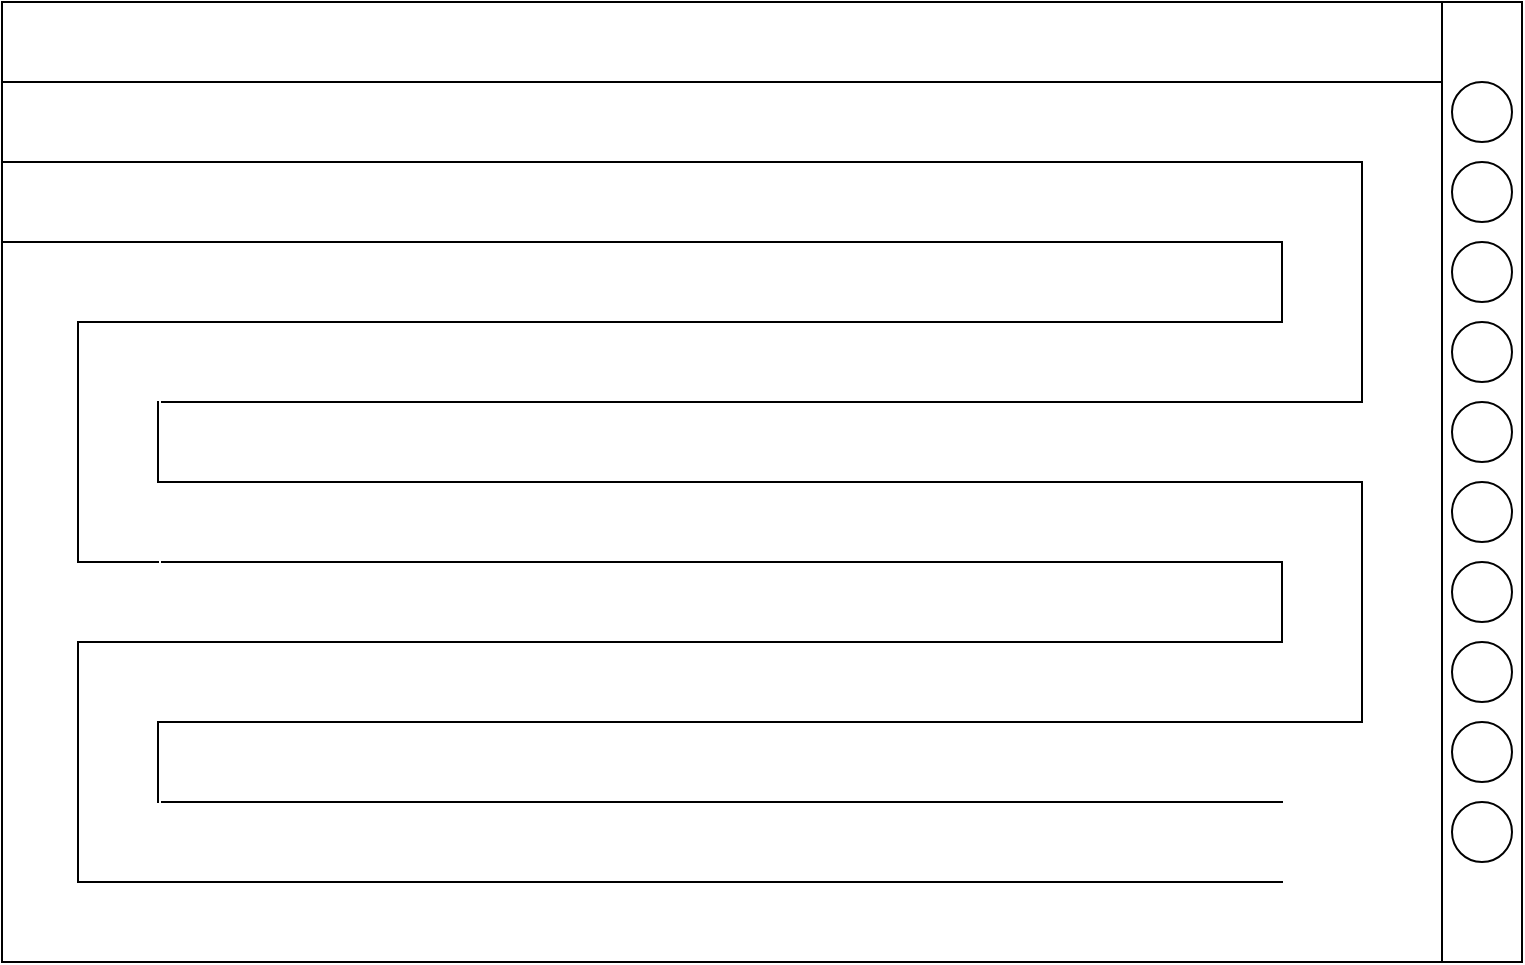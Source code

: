 <mxfile version="20.8.13" type="github">
  <diagram name="Page-1" id="zFE875iKLAENkuUcsFWu">
    <mxGraphModel dx="1007" dy="941" grid="1" gridSize="10" guides="1" tooltips="1" connect="1" arrows="1" fold="1" page="1" pageScale="1" pageWidth="850" pageHeight="1100" math="0" shadow="0">
      <root>
        <mxCell id="0" />
        <mxCell id="1" parent="0" />
        <mxCell id="jQFUmVb1L2Z8zy5BHqim-1" value="" style="swimlane;startSize=0;" vertex="1" parent="1">
          <mxGeometry x="40" y="160" width="760" height="480" as="geometry" />
        </mxCell>
        <mxCell id="jQFUmVb1L2Z8zy5BHqim-5" value="" style="rounded=0;whiteSpace=wrap;html=1;" vertex="1" parent="jQFUmVb1L2Z8zy5BHqim-1">
          <mxGeometry width="760" height="40" as="geometry" />
        </mxCell>
        <mxCell id="jQFUmVb1L2Z8zy5BHqim-6" value="" style="shape=image;html=1;verticalAlign=top;verticalLabelPosition=bottom;labelBackgroundColor=#ffffff;imageAspect=0;aspect=fixed;image=https://cdn3.iconfinder.com/data/icons/arrows-set-12/512/reset-128.png" vertex="1" parent="jQFUmVb1L2Z8zy5BHqim-1">
          <mxGeometry x="10" y="6" width="28" height="28" as="geometry" />
        </mxCell>
        <mxCell id="jQFUmVb1L2Z8zy5BHqim-7" value="" style="rounded=0;whiteSpace=wrap;html=1;" vertex="1" parent="jQFUmVb1L2Z8zy5BHqim-1">
          <mxGeometry x="720" width="40" height="480" as="geometry" />
        </mxCell>
        <mxCell id="jQFUmVb1L2Z8zy5BHqim-8" value="" style="ellipse;whiteSpace=wrap;html=1;aspect=fixed;" vertex="1" parent="jQFUmVb1L2Z8zy5BHqim-1">
          <mxGeometry x="725" y="40" width="30" height="30" as="geometry" />
        </mxCell>
        <mxCell id="jQFUmVb1L2Z8zy5BHqim-9" value="" style="ellipse;whiteSpace=wrap;html=1;aspect=fixed;" vertex="1" parent="jQFUmVb1L2Z8zy5BHqim-1">
          <mxGeometry x="725" y="80" width="30" height="30" as="geometry" />
        </mxCell>
        <mxCell id="jQFUmVb1L2Z8zy5BHqim-10" value="" style="ellipse;whiteSpace=wrap;html=1;aspect=fixed;" vertex="1" parent="jQFUmVb1L2Z8zy5BHqim-1">
          <mxGeometry x="725" y="120" width="30" height="30" as="geometry" />
        </mxCell>
        <mxCell id="jQFUmVb1L2Z8zy5BHqim-11" value="" style="ellipse;whiteSpace=wrap;html=1;aspect=fixed;" vertex="1" parent="jQFUmVb1L2Z8zy5BHqim-1">
          <mxGeometry x="725" y="160" width="30" height="30" as="geometry" />
        </mxCell>
        <mxCell id="jQFUmVb1L2Z8zy5BHqim-12" value="" style="ellipse;whiteSpace=wrap;html=1;aspect=fixed;" vertex="1" parent="jQFUmVb1L2Z8zy5BHqim-1">
          <mxGeometry x="725" y="200" width="30" height="30" as="geometry" />
        </mxCell>
        <mxCell id="jQFUmVb1L2Z8zy5BHqim-13" value="" style="ellipse;whiteSpace=wrap;html=1;aspect=fixed;" vertex="1" parent="jQFUmVb1L2Z8zy5BHqim-1">
          <mxGeometry x="725" y="240" width="30" height="30" as="geometry" />
        </mxCell>
        <mxCell id="jQFUmVb1L2Z8zy5BHqim-14" value="" style="ellipse;whiteSpace=wrap;html=1;aspect=fixed;" vertex="1" parent="jQFUmVb1L2Z8zy5BHqim-1">
          <mxGeometry x="725" y="280" width="30" height="30" as="geometry" />
        </mxCell>
        <mxCell id="jQFUmVb1L2Z8zy5BHqim-15" value="" style="ellipse;whiteSpace=wrap;html=1;aspect=fixed;" vertex="1" parent="jQFUmVb1L2Z8zy5BHqim-1">
          <mxGeometry x="725" y="320" width="30" height="30" as="geometry" />
        </mxCell>
        <mxCell id="jQFUmVb1L2Z8zy5BHqim-16" value="" style="ellipse;whiteSpace=wrap;html=1;aspect=fixed;" vertex="1" parent="jQFUmVb1L2Z8zy5BHqim-1">
          <mxGeometry x="725" y="360" width="30" height="30" as="geometry" />
        </mxCell>
        <mxCell id="jQFUmVb1L2Z8zy5BHqim-17" value="" style="ellipse;whiteSpace=wrap;html=1;aspect=fixed;" vertex="1" parent="jQFUmVb1L2Z8zy5BHqim-1">
          <mxGeometry x="725" y="400" width="30" height="30" as="geometry" />
        </mxCell>
        <mxCell id="jQFUmVb1L2Z8zy5BHqim-88" value="" style="shape=partialRectangle;whiteSpace=wrap;html=1;top=0;bottom=0;fillColor=none;direction=south;" vertex="1" parent="jQFUmVb1L2Z8zy5BHqim-1">
          <mxGeometry y="80" width="640" height="40" as="geometry" />
        </mxCell>
        <mxCell id="jQFUmVb1L2Z8zy5BHqim-90" value="" style="shape=partialRectangle;whiteSpace=wrap;html=1;bottom=0;right=0;fillColor=none;rotation=90;" vertex="1" parent="jQFUmVb1L2Z8zy5BHqim-1">
          <mxGeometry x="590" y="110" width="120" height="60" as="geometry" />
        </mxCell>
        <mxCell id="jQFUmVb1L2Z8zy5BHqim-91" value="" style="shape=partialRectangle;whiteSpace=wrap;html=1;bottom=0;right=0;fillColor=none;rotation=90;direction=south;" vertex="1" parent="jQFUmVb1L2Z8zy5BHqim-1">
          <mxGeometry x="582.5" y="102.5" width="40" height="75" as="geometry" />
        </mxCell>
        <mxCell id="jQFUmVb1L2Z8zy5BHqim-93" value="" style="shape=partialRectangle;whiteSpace=wrap;html=1;top=0;left=0;fillColor=none;" vertex="1" parent="jQFUmVb1L2Z8zy5BHqim-1">
          <mxGeometry x="560" y="160" width="120" height="40" as="geometry" />
        </mxCell>
        <mxCell id="jQFUmVb1L2Z8zy5BHqim-94" value="" style="shape=partialRectangle;whiteSpace=wrap;html=1;top=0;bottom=0;fillColor=none;direction=south;" vertex="1" parent="jQFUmVb1L2Z8zy5BHqim-1">
          <mxGeometry x="80" y="160" width="502.5" height="40" as="geometry" />
        </mxCell>
        <mxCell id="jQFUmVb1L2Z8zy5BHqim-95" value="" style="shape=partialRectangle;whiteSpace=wrap;html=1;bottom=0;right=0;fillColor=none;" vertex="1" parent="jQFUmVb1L2Z8zy5BHqim-1">
          <mxGeometry x="38" y="160" width="120" height="120" as="geometry" />
        </mxCell>
        <mxCell id="jQFUmVb1L2Z8zy5BHqim-96" value="" style="shape=partialRectangle;whiteSpace=wrap;html=1;top=0;bottom=0;fillColor=none;direction=south;" vertex="1" parent="jQFUmVb1L2Z8zy5BHqim-1">
          <mxGeometry x="80" y="240" width="560" height="40" as="geometry" />
        </mxCell>
        <mxCell id="jQFUmVb1L2Z8zy5BHqim-98" value="" style="shape=partialRectangle;whiteSpace=wrap;html=1;top=0;bottom=0;fillColor=none;direction=south;" vertex="1" parent="jQFUmVb1L2Z8zy5BHqim-1">
          <mxGeometry x="80" y="320" width="560" height="40" as="geometry" />
        </mxCell>
        <mxCell id="jQFUmVb1L2Z8zy5BHqim-99" value="" style="shape=partialRectangle;whiteSpace=wrap;html=1;top=0;bottom=0;fillColor=none;direction=south;" vertex="1" parent="jQFUmVb1L2Z8zy5BHqim-1">
          <mxGeometry x="80" y="400" width="560" height="40" as="geometry" />
        </mxCell>
        <mxCell id="jQFUmVb1L2Z8zy5BHqim-100" value="" style="shape=partialRectangle;whiteSpace=wrap;html=1;top=0;left=0;fillColor=none;" vertex="1" parent="jQFUmVb1L2Z8zy5BHqim-1">
          <mxGeometry x="530" y="280" width="110" height="40" as="geometry" />
        </mxCell>
        <mxCell id="jQFUmVb1L2Z8zy5BHqim-101" value="" style="shape=partialRectangle;whiteSpace=wrap;html=1;top=0;left=0;fillColor=none;" vertex="1" parent="jQFUmVb1L2Z8zy5BHqim-1">
          <mxGeometry x="570" y="320" width="110" height="40" as="geometry" />
        </mxCell>
        <mxCell id="jQFUmVb1L2Z8zy5BHqim-102" value="" style="shape=partialRectangle;whiteSpace=wrap;html=1;top=0;left=0;fillColor=none;direction=south;" vertex="1" parent="jQFUmVb1L2Z8zy5BHqim-1">
          <mxGeometry x="38" y="170" width="40" height="110" as="geometry" />
        </mxCell>
        <mxCell id="jQFUmVb1L2Z8zy5BHqim-103" value="" style="shape=partialRectangle;whiteSpace=wrap;html=1;top=0;left=0;fillColor=none;direction=south;" vertex="1" parent="jQFUmVb1L2Z8zy5BHqim-1">
          <mxGeometry x="78" y="200" width="40" height="40" as="geometry" />
        </mxCell>
        <mxCell id="jQFUmVb1L2Z8zy5BHqim-104" value="" style="shape=partialRectangle;whiteSpace=wrap;html=1;bottom=0;right=0;fillColor=none;direction=south;" vertex="1" parent="jQFUmVb1L2Z8zy5BHqim-1">
          <mxGeometry x="620" y="240" width="60" height="120" as="geometry" />
        </mxCell>
        <mxCell id="jQFUmVb1L2Z8zy5BHqim-105" value="" style="shape=partialRectangle;whiteSpace=wrap;html=1;bottom=0;right=0;fillColor=none;direction=north;" vertex="1" parent="jQFUmVb1L2Z8zy5BHqim-1">
          <mxGeometry x="38" y="320" width="60" height="120" as="geometry" />
        </mxCell>
        <mxCell id="jQFUmVb1L2Z8zy5BHqim-106" value="" style="shape=partialRectangle;whiteSpace=wrap;html=1;top=0;left=0;fillColor=none;direction=west;" vertex="1" parent="jQFUmVb1L2Z8zy5BHqim-1">
          <mxGeometry x="78" y="360" width="120" height="40" as="geometry" />
        </mxCell>
        <mxCell id="jQFUmVb1L2Z8zy5BHqim-107" value="" style="shape=partialRectangle;whiteSpace=wrap;html=1;top=0;left=0;fillColor=none;direction=west;" vertex="1" parent="jQFUmVb1L2Z8zy5BHqim-1">
          <mxGeometry x="38" y="320" width="120" height="40" as="geometry" />
        </mxCell>
      </root>
    </mxGraphModel>
  </diagram>
</mxfile>
